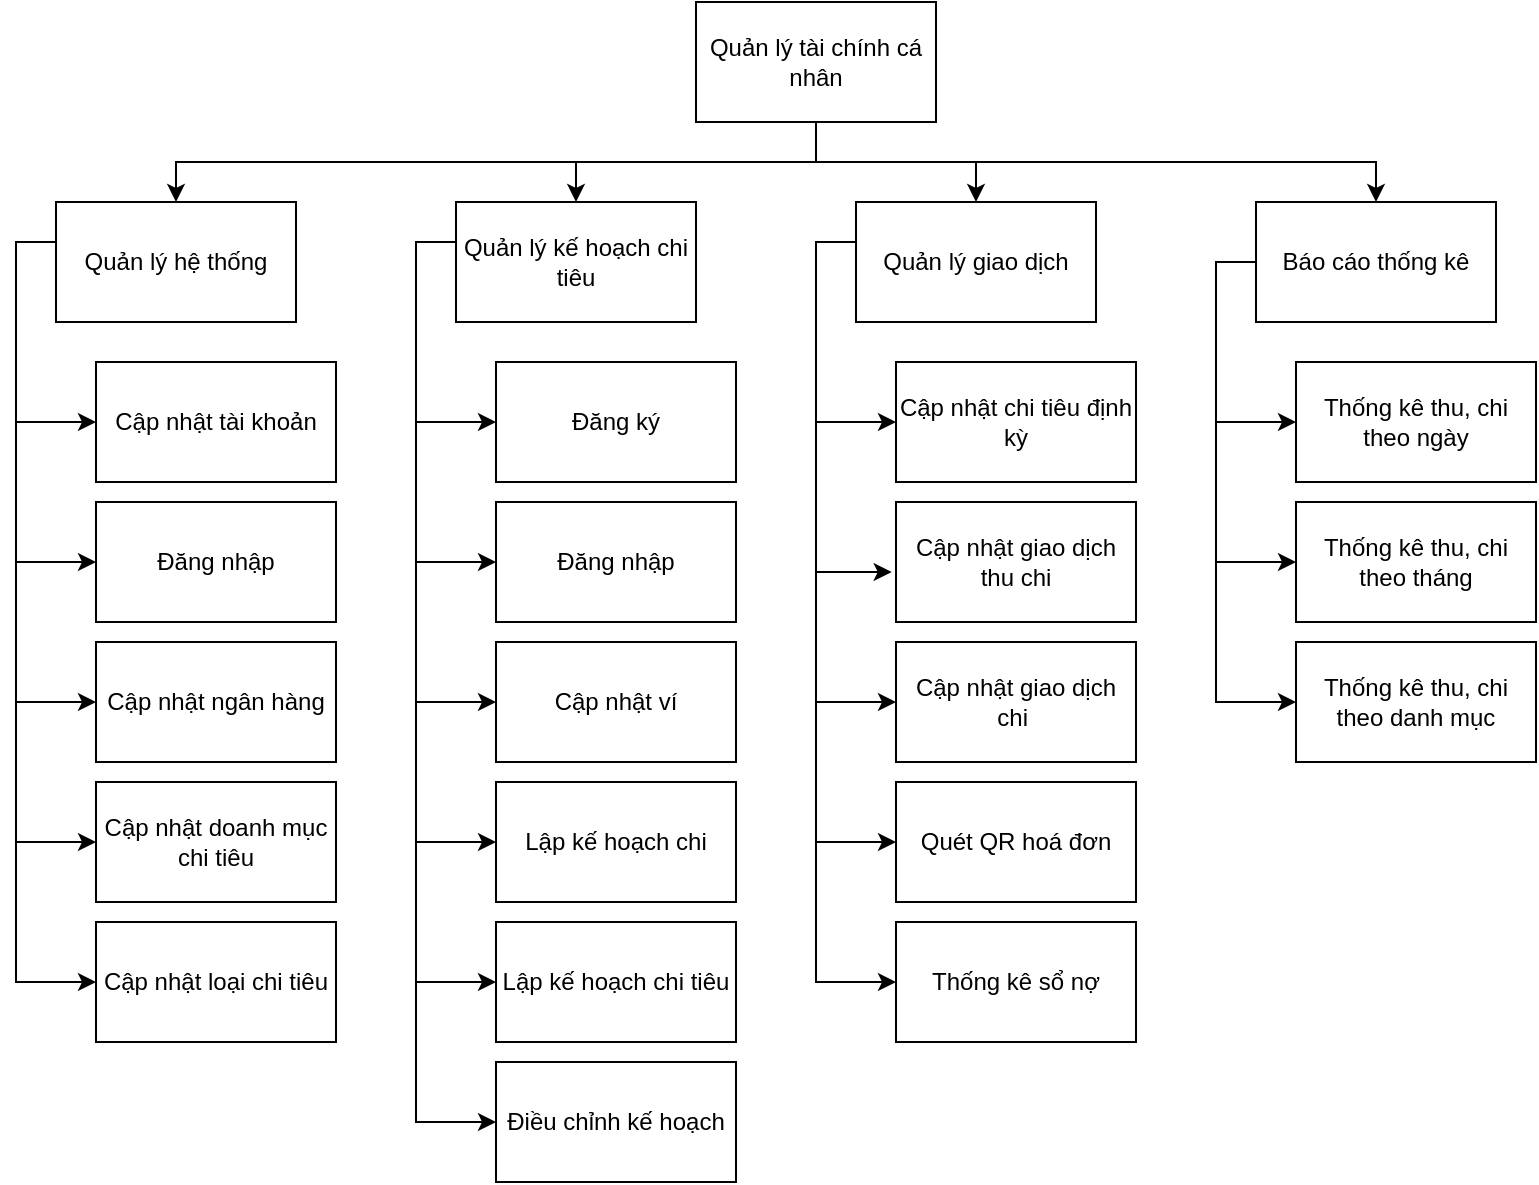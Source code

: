 <mxfile version="21.3.5" type="device">
  <diagram name="Trang-1" id="n4Dnr8jjqfVmVyZEEOGy">
    <mxGraphModel dx="761" dy="772" grid="1" gridSize="10" guides="1" tooltips="1" connect="1" arrows="1" fold="1" page="1" pageScale="1" pageWidth="827" pageHeight="1169" math="0" shadow="0">
      <root>
        <mxCell id="0" />
        <mxCell id="1" parent="0" />
        <mxCell id="fJH3kOFHERVlh4V4CgbR-22" style="edgeStyle=orthogonalEdgeStyle;rounded=0;orthogonalLoop=1;jettySize=auto;html=1;entryX=0.5;entryY=0;entryDx=0;entryDy=0;" parent="1" source="fJH3kOFHERVlh4V4CgbR-1" target="fJH3kOFHERVlh4V4CgbR-2" edge="1">
          <mxGeometry relative="1" as="geometry">
            <Array as="points">
              <mxPoint x="460" y="220" />
              <mxPoint x="140" y="220" />
            </Array>
          </mxGeometry>
        </mxCell>
        <mxCell id="fJH3kOFHERVlh4V4CgbR-23" style="edgeStyle=orthogonalEdgeStyle;rounded=0;orthogonalLoop=1;jettySize=auto;html=1;entryX=0.5;entryY=0;entryDx=0;entryDy=0;" parent="1" source="fJH3kOFHERVlh4V4CgbR-1" target="fJH3kOFHERVlh4V4CgbR-3" edge="1">
          <mxGeometry relative="1" as="geometry" />
        </mxCell>
        <mxCell id="fJH3kOFHERVlh4V4CgbR-24" style="edgeStyle=orthogonalEdgeStyle;rounded=0;orthogonalLoop=1;jettySize=auto;html=1;entryX=0.5;entryY=0;entryDx=0;entryDy=0;" parent="1" source="fJH3kOFHERVlh4V4CgbR-1" target="fJH3kOFHERVlh4V4CgbR-4" edge="1">
          <mxGeometry relative="1" as="geometry">
            <Array as="points">
              <mxPoint x="460" y="220" />
              <mxPoint x="540" y="220" />
            </Array>
          </mxGeometry>
        </mxCell>
        <mxCell id="WV1Qukh_aUQl0tPmLsBa-11" style="edgeStyle=orthogonalEdgeStyle;rounded=0;orthogonalLoop=1;jettySize=auto;html=1;entryX=0.5;entryY=0;entryDx=0;entryDy=0;" edge="1" parent="1" source="fJH3kOFHERVlh4V4CgbR-1" target="WV1Qukh_aUQl0tPmLsBa-4">
          <mxGeometry relative="1" as="geometry">
            <Array as="points">
              <mxPoint x="460" y="220" />
              <mxPoint x="740" y="220" />
            </Array>
          </mxGeometry>
        </mxCell>
        <mxCell id="fJH3kOFHERVlh4V4CgbR-1" value="Quản lý tài chính cá nhân" style="rounded=0;whiteSpace=wrap;html=1;" parent="1" vertex="1">
          <mxGeometry x="400" y="140" width="120" height="60" as="geometry" />
        </mxCell>
        <mxCell id="fJH3kOFHERVlh4V4CgbR-26" style="edgeStyle=orthogonalEdgeStyle;rounded=0;orthogonalLoop=1;jettySize=auto;html=1;entryX=0;entryY=0.5;entryDx=0;entryDy=0;" parent="1" source="fJH3kOFHERVlh4V4CgbR-2" target="fJH3kOFHERVlh4V4CgbR-16" edge="1">
          <mxGeometry relative="1" as="geometry">
            <Array as="points">
              <mxPoint x="60" y="260" />
              <mxPoint x="60" y="350" />
            </Array>
          </mxGeometry>
        </mxCell>
        <mxCell id="fJH3kOFHERVlh4V4CgbR-27" style="edgeStyle=orthogonalEdgeStyle;rounded=0;orthogonalLoop=1;jettySize=auto;html=1;entryX=0;entryY=0.5;entryDx=0;entryDy=0;" parent="1" source="fJH3kOFHERVlh4V4CgbR-2" target="fJH3kOFHERVlh4V4CgbR-17" edge="1">
          <mxGeometry relative="1" as="geometry">
            <Array as="points">
              <mxPoint x="60" y="260" />
              <mxPoint x="60" y="420" />
            </Array>
          </mxGeometry>
        </mxCell>
        <mxCell id="fJH3kOFHERVlh4V4CgbR-28" style="edgeStyle=orthogonalEdgeStyle;rounded=0;orthogonalLoop=1;jettySize=auto;html=1;entryX=0;entryY=0.5;entryDx=0;entryDy=0;" parent="1" source="fJH3kOFHERVlh4V4CgbR-2" target="fJH3kOFHERVlh4V4CgbR-11" edge="1">
          <mxGeometry relative="1" as="geometry">
            <Array as="points">
              <mxPoint x="60" y="260" />
              <mxPoint x="60" y="490" />
            </Array>
          </mxGeometry>
        </mxCell>
        <mxCell id="fJH3kOFHERVlh4V4CgbR-29" style="edgeStyle=orthogonalEdgeStyle;rounded=0;orthogonalLoop=1;jettySize=auto;html=1;entryX=0;entryY=0.5;entryDx=0;entryDy=0;" parent="1" source="fJH3kOFHERVlh4V4CgbR-2" target="fJH3kOFHERVlh4V4CgbR-5" edge="1">
          <mxGeometry relative="1" as="geometry">
            <Array as="points">
              <mxPoint x="60" y="260" />
              <mxPoint x="60" y="560" />
            </Array>
          </mxGeometry>
        </mxCell>
        <mxCell id="fJH3kOFHERVlh4V4CgbR-30" style="edgeStyle=orthogonalEdgeStyle;rounded=0;orthogonalLoop=1;jettySize=auto;html=1;entryX=0;entryY=0.5;entryDx=0;entryDy=0;" parent="1" source="fJH3kOFHERVlh4V4CgbR-2" target="fJH3kOFHERVlh4V4CgbR-18" edge="1">
          <mxGeometry relative="1" as="geometry">
            <Array as="points">
              <mxPoint x="60" y="260" />
              <mxPoint x="60" y="630" />
            </Array>
          </mxGeometry>
        </mxCell>
        <mxCell id="fJH3kOFHERVlh4V4CgbR-2" value="Quản lý hệ thống" style="rounded=0;whiteSpace=wrap;html=1;" parent="1" vertex="1">
          <mxGeometry x="80" y="240" width="120" height="60" as="geometry" />
        </mxCell>
        <mxCell id="fJH3kOFHERVlh4V4CgbR-37" style="edgeStyle=orthogonalEdgeStyle;rounded=0;orthogonalLoop=1;jettySize=auto;html=1;entryX=0;entryY=0.5;entryDx=0;entryDy=0;" parent="1" source="fJH3kOFHERVlh4V4CgbR-3" target="fJH3kOFHERVlh4V4CgbR-6" edge="1">
          <mxGeometry relative="1" as="geometry">
            <Array as="points">
              <mxPoint x="260" y="260" />
              <mxPoint x="260" y="350" />
            </Array>
          </mxGeometry>
        </mxCell>
        <mxCell id="fJH3kOFHERVlh4V4CgbR-38" style="edgeStyle=orthogonalEdgeStyle;rounded=0;orthogonalLoop=1;jettySize=auto;html=1;entryX=0;entryY=0.5;entryDx=0;entryDy=0;" parent="1" source="fJH3kOFHERVlh4V4CgbR-3" target="fJH3kOFHERVlh4V4CgbR-7" edge="1">
          <mxGeometry relative="1" as="geometry">
            <Array as="points">
              <mxPoint x="260" y="260" />
              <mxPoint x="260" y="420" />
            </Array>
          </mxGeometry>
        </mxCell>
        <mxCell id="fJH3kOFHERVlh4V4CgbR-39" style="edgeStyle=orthogonalEdgeStyle;rounded=0;orthogonalLoop=1;jettySize=auto;html=1;entryX=0;entryY=0.5;entryDx=0;entryDy=0;" parent="1" source="fJH3kOFHERVlh4V4CgbR-3" target="fJH3kOFHERVlh4V4CgbR-21" edge="1">
          <mxGeometry relative="1" as="geometry">
            <Array as="points">
              <mxPoint x="260" y="260" />
              <mxPoint x="260" y="490" />
            </Array>
          </mxGeometry>
        </mxCell>
        <mxCell id="fJH3kOFHERVlh4V4CgbR-40" style="edgeStyle=orthogonalEdgeStyle;rounded=0;orthogonalLoop=1;jettySize=auto;html=1;entryX=0;entryY=0.5;entryDx=0;entryDy=0;" parent="1" source="fJH3kOFHERVlh4V4CgbR-3" target="fJH3kOFHERVlh4V4CgbR-15" edge="1">
          <mxGeometry relative="1" as="geometry">
            <Array as="points">
              <mxPoint x="260" y="260" />
              <mxPoint x="260" y="560" />
            </Array>
          </mxGeometry>
        </mxCell>
        <mxCell id="fJH3kOFHERVlh4V4CgbR-41" style="edgeStyle=orthogonalEdgeStyle;rounded=0;orthogonalLoop=1;jettySize=auto;html=1;entryX=0;entryY=0.5;entryDx=0;entryDy=0;" parent="1" source="fJH3kOFHERVlh4V4CgbR-3" target="fJH3kOFHERVlh4V4CgbR-19" edge="1">
          <mxGeometry relative="1" as="geometry">
            <Array as="points">
              <mxPoint x="260" y="260" />
              <mxPoint x="260" y="630" />
            </Array>
          </mxGeometry>
        </mxCell>
        <mxCell id="WV1Qukh_aUQl0tPmLsBa-3" style="edgeStyle=orthogonalEdgeStyle;rounded=0;orthogonalLoop=1;jettySize=auto;html=1;entryX=0;entryY=0.5;entryDx=0;entryDy=0;" edge="1" parent="1" source="fJH3kOFHERVlh4V4CgbR-3" target="WV1Qukh_aUQl0tPmLsBa-1">
          <mxGeometry relative="1" as="geometry">
            <Array as="points">
              <mxPoint x="260" y="260" />
              <mxPoint x="260" y="700" />
            </Array>
          </mxGeometry>
        </mxCell>
        <mxCell id="fJH3kOFHERVlh4V4CgbR-3" value="Quản lý kế hoạch chi tiêu" style="rounded=0;whiteSpace=wrap;html=1;" parent="1" vertex="1">
          <mxGeometry x="280" y="240" width="120" height="60" as="geometry" />
        </mxCell>
        <mxCell id="fJH3kOFHERVlh4V4CgbR-32" style="edgeStyle=orthogonalEdgeStyle;rounded=0;orthogonalLoop=1;jettySize=auto;html=1;entryX=0;entryY=0.5;entryDx=0;entryDy=0;" parent="1" source="fJH3kOFHERVlh4V4CgbR-4" target="fJH3kOFHERVlh4V4CgbR-8" edge="1">
          <mxGeometry relative="1" as="geometry">
            <Array as="points">
              <mxPoint x="460" y="260" />
              <mxPoint x="460" y="350" />
            </Array>
          </mxGeometry>
        </mxCell>
        <mxCell id="fJH3kOFHERVlh4V4CgbR-33" style="edgeStyle=orthogonalEdgeStyle;rounded=0;orthogonalLoop=1;jettySize=auto;html=1;entryX=-0.018;entryY=0.584;entryDx=0;entryDy=0;entryPerimeter=0;" parent="1" source="fJH3kOFHERVlh4V4CgbR-4" target="fJH3kOFHERVlh4V4CgbR-9" edge="1">
          <mxGeometry relative="1" as="geometry">
            <mxPoint x="440.0" y="420.0" as="targetPoint" />
            <Array as="points">
              <mxPoint x="460" y="260" />
              <mxPoint x="460" y="425" />
            </Array>
          </mxGeometry>
        </mxCell>
        <mxCell id="fJH3kOFHERVlh4V4CgbR-34" style="edgeStyle=orthogonalEdgeStyle;rounded=0;orthogonalLoop=1;jettySize=auto;html=1;entryX=0;entryY=0.5;entryDx=0;entryDy=0;" parent="1" source="fJH3kOFHERVlh4V4CgbR-4" target="fJH3kOFHERVlh4V4CgbR-12" edge="1">
          <mxGeometry relative="1" as="geometry">
            <Array as="points">
              <mxPoint x="460" y="260" />
              <mxPoint x="460" y="490" />
            </Array>
          </mxGeometry>
        </mxCell>
        <mxCell id="fJH3kOFHERVlh4V4CgbR-35" style="edgeStyle=orthogonalEdgeStyle;rounded=0;orthogonalLoop=1;jettySize=auto;html=1;entryX=0;entryY=0.5;entryDx=0;entryDy=0;" parent="1" source="fJH3kOFHERVlh4V4CgbR-4" target="fJH3kOFHERVlh4V4CgbR-13" edge="1">
          <mxGeometry relative="1" as="geometry">
            <Array as="points">
              <mxPoint x="460" y="260" />
              <mxPoint x="460" y="560" />
            </Array>
          </mxGeometry>
        </mxCell>
        <mxCell id="fJH3kOFHERVlh4V4CgbR-36" style="edgeStyle=orthogonalEdgeStyle;rounded=0;orthogonalLoop=1;jettySize=auto;html=1;entryX=0;entryY=0.5;entryDx=0;entryDy=0;" parent="1" source="fJH3kOFHERVlh4V4CgbR-4" target="fJH3kOFHERVlh4V4CgbR-20" edge="1">
          <mxGeometry relative="1" as="geometry">
            <Array as="points">
              <mxPoint x="460" y="260" />
              <mxPoint x="460" y="630" />
            </Array>
          </mxGeometry>
        </mxCell>
        <mxCell id="fJH3kOFHERVlh4V4CgbR-4" value="Quản lý giao dịch" style="rounded=0;whiteSpace=wrap;html=1;" parent="1" vertex="1">
          <mxGeometry x="480" y="240" width="120" height="60" as="geometry" />
        </mxCell>
        <mxCell id="fJH3kOFHERVlh4V4CgbR-5" value="Cập nhật doanh mục chi tiêu" style="rounded=0;whiteSpace=wrap;html=1;" parent="1" vertex="1">
          <mxGeometry x="100" y="530" width="120" height="60" as="geometry" />
        </mxCell>
        <mxCell id="fJH3kOFHERVlh4V4CgbR-6" value="Đăng ký" style="rounded=0;whiteSpace=wrap;html=1;" parent="1" vertex="1">
          <mxGeometry x="300" y="320" width="120" height="60" as="geometry" />
        </mxCell>
        <mxCell id="fJH3kOFHERVlh4V4CgbR-7" value="Đăng nhập" style="rounded=0;whiteSpace=wrap;html=1;" parent="1" vertex="1">
          <mxGeometry x="300" y="390" width="120" height="60" as="geometry" />
        </mxCell>
        <mxCell id="fJH3kOFHERVlh4V4CgbR-8" value="Cập nhật chi tiêu định kỳ" style="rounded=0;whiteSpace=wrap;html=1;" parent="1" vertex="1">
          <mxGeometry x="500" y="320" width="120" height="60" as="geometry" />
        </mxCell>
        <mxCell id="fJH3kOFHERVlh4V4CgbR-9" value="Cập nhật giao dịch thu chi" style="rounded=0;whiteSpace=wrap;html=1;" parent="1" vertex="1">
          <mxGeometry x="500" y="390" width="120" height="60" as="geometry" />
        </mxCell>
        <mxCell id="fJH3kOFHERVlh4V4CgbR-11" value="Cập nhật ngân hàng" style="rounded=0;whiteSpace=wrap;html=1;" parent="1" vertex="1">
          <mxGeometry x="100" y="460" width="120" height="60" as="geometry" />
        </mxCell>
        <mxCell id="fJH3kOFHERVlh4V4CgbR-12" value="Cập nhật giao dịch chi&amp;nbsp;" style="rounded=0;whiteSpace=wrap;html=1;" parent="1" vertex="1">
          <mxGeometry x="500" y="460" width="120" height="60" as="geometry" />
        </mxCell>
        <mxCell id="fJH3kOFHERVlh4V4CgbR-13" value="Quét QR hoá đơn" style="rounded=0;whiteSpace=wrap;html=1;" parent="1" vertex="1">
          <mxGeometry x="500" y="530" width="120" height="60" as="geometry" />
        </mxCell>
        <mxCell id="fJH3kOFHERVlh4V4CgbR-15" value="Lập kế hoạch chi" style="rounded=0;whiteSpace=wrap;html=1;" parent="1" vertex="1">
          <mxGeometry x="300" y="530" width="120" height="60" as="geometry" />
        </mxCell>
        <mxCell id="fJH3kOFHERVlh4V4CgbR-16" value="Cập nhật tài khoản" style="rounded=0;whiteSpace=wrap;html=1;" parent="1" vertex="1">
          <mxGeometry x="100" y="320" width="120" height="60" as="geometry" />
        </mxCell>
        <mxCell id="fJH3kOFHERVlh4V4CgbR-17" value="Đăng nhập" style="rounded=0;whiteSpace=wrap;html=1;" parent="1" vertex="1">
          <mxGeometry x="100" y="390" width="120" height="60" as="geometry" />
        </mxCell>
        <mxCell id="fJH3kOFHERVlh4V4CgbR-18" value="Cập nhật loại chi tiêu" style="rounded=0;whiteSpace=wrap;html=1;" parent="1" vertex="1">
          <mxGeometry x="100" y="600" width="120" height="60" as="geometry" />
        </mxCell>
        <mxCell id="fJH3kOFHERVlh4V4CgbR-19" value="Lập kế hoạch chi tiêu" style="rounded=0;whiteSpace=wrap;html=1;" parent="1" vertex="1">
          <mxGeometry x="300" y="600" width="120" height="60" as="geometry" />
        </mxCell>
        <mxCell id="fJH3kOFHERVlh4V4CgbR-20" value="Thống kê sổ nợ" style="rounded=0;whiteSpace=wrap;html=1;" parent="1" vertex="1">
          <mxGeometry x="500" y="600" width="120" height="60" as="geometry" />
        </mxCell>
        <mxCell id="fJH3kOFHERVlh4V4CgbR-21" value="Cập nhật ví" style="rounded=0;whiteSpace=wrap;html=1;" parent="1" vertex="1">
          <mxGeometry x="300" y="460" width="120" height="60" as="geometry" />
        </mxCell>
        <mxCell id="WV1Qukh_aUQl0tPmLsBa-1" value="Điều chỉnh kế hoạch" style="rounded=0;whiteSpace=wrap;html=1;" vertex="1" parent="1">
          <mxGeometry x="300" y="670" width="120" height="60" as="geometry" />
        </mxCell>
        <mxCell id="WV1Qukh_aUQl0tPmLsBa-13" style="edgeStyle=orthogonalEdgeStyle;rounded=0;orthogonalLoop=1;jettySize=auto;html=1;entryX=0;entryY=0.5;entryDx=0;entryDy=0;" edge="1" parent="1" source="WV1Qukh_aUQl0tPmLsBa-4" target="WV1Qukh_aUQl0tPmLsBa-6">
          <mxGeometry relative="1" as="geometry">
            <Array as="points">
              <mxPoint x="660" y="270" />
              <mxPoint x="660" y="350" />
            </Array>
          </mxGeometry>
        </mxCell>
        <mxCell id="WV1Qukh_aUQl0tPmLsBa-14" style="edgeStyle=orthogonalEdgeStyle;rounded=0;orthogonalLoop=1;jettySize=auto;html=1;entryX=0;entryY=0.5;entryDx=0;entryDy=0;" edge="1" parent="1" source="WV1Qukh_aUQl0tPmLsBa-4" target="WV1Qukh_aUQl0tPmLsBa-8">
          <mxGeometry relative="1" as="geometry">
            <Array as="points">
              <mxPoint x="660" y="270" />
              <mxPoint x="660" y="420" />
            </Array>
          </mxGeometry>
        </mxCell>
        <mxCell id="WV1Qukh_aUQl0tPmLsBa-15" style="edgeStyle=orthogonalEdgeStyle;rounded=0;orthogonalLoop=1;jettySize=auto;html=1;entryX=0;entryY=0.5;entryDx=0;entryDy=0;" edge="1" parent="1" source="WV1Qukh_aUQl0tPmLsBa-4" target="WV1Qukh_aUQl0tPmLsBa-9">
          <mxGeometry relative="1" as="geometry">
            <Array as="points">
              <mxPoint x="660" y="270" />
              <mxPoint x="660" y="490" />
            </Array>
          </mxGeometry>
        </mxCell>
        <mxCell id="WV1Qukh_aUQl0tPmLsBa-4" value="Báo cáo thống kê" style="rounded=0;whiteSpace=wrap;html=1;" vertex="1" parent="1">
          <mxGeometry x="680" y="240" width="120" height="60" as="geometry" />
        </mxCell>
        <mxCell id="WV1Qukh_aUQl0tPmLsBa-6" value="Thống kê thu, chi theo ngày" style="rounded=0;whiteSpace=wrap;html=1;" vertex="1" parent="1">
          <mxGeometry x="700" y="320" width="120" height="60" as="geometry" />
        </mxCell>
        <mxCell id="WV1Qukh_aUQl0tPmLsBa-7" style="edgeStyle=orthogonalEdgeStyle;rounded=0;orthogonalLoop=1;jettySize=auto;html=1;exitX=0.5;exitY=1;exitDx=0;exitDy=0;" edge="1" parent="1" source="WV1Qukh_aUQl0tPmLsBa-6" target="WV1Qukh_aUQl0tPmLsBa-6">
          <mxGeometry relative="1" as="geometry" />
        </mxCell>
        <mxCell id="WV1Qukh_aUQl0tPmLsBa-8" value="Thống kê thu, chi theo tháng" style="rounded=0;whiteSpace=wrap;html=1;" vertex="1" parent="1">
          <mxGeometry x="700" y="390" width="120" height="60" as="geometry" />
        </mxCell>
        <mxCell id="WV1Qukh_aUQl0tPmLsBa-9" value="Thống kê thu, chi theo danh mục" style="rounded=0;whiteSpace=wrap;html=1;" vertex="1" parent="1">
          <mxGeometry x="700" y="460" width="120" height="60" as="geometry" />
        </mxCell>
      </root>
    </mxGraphModel>
  </diagram>
</mxfile>
